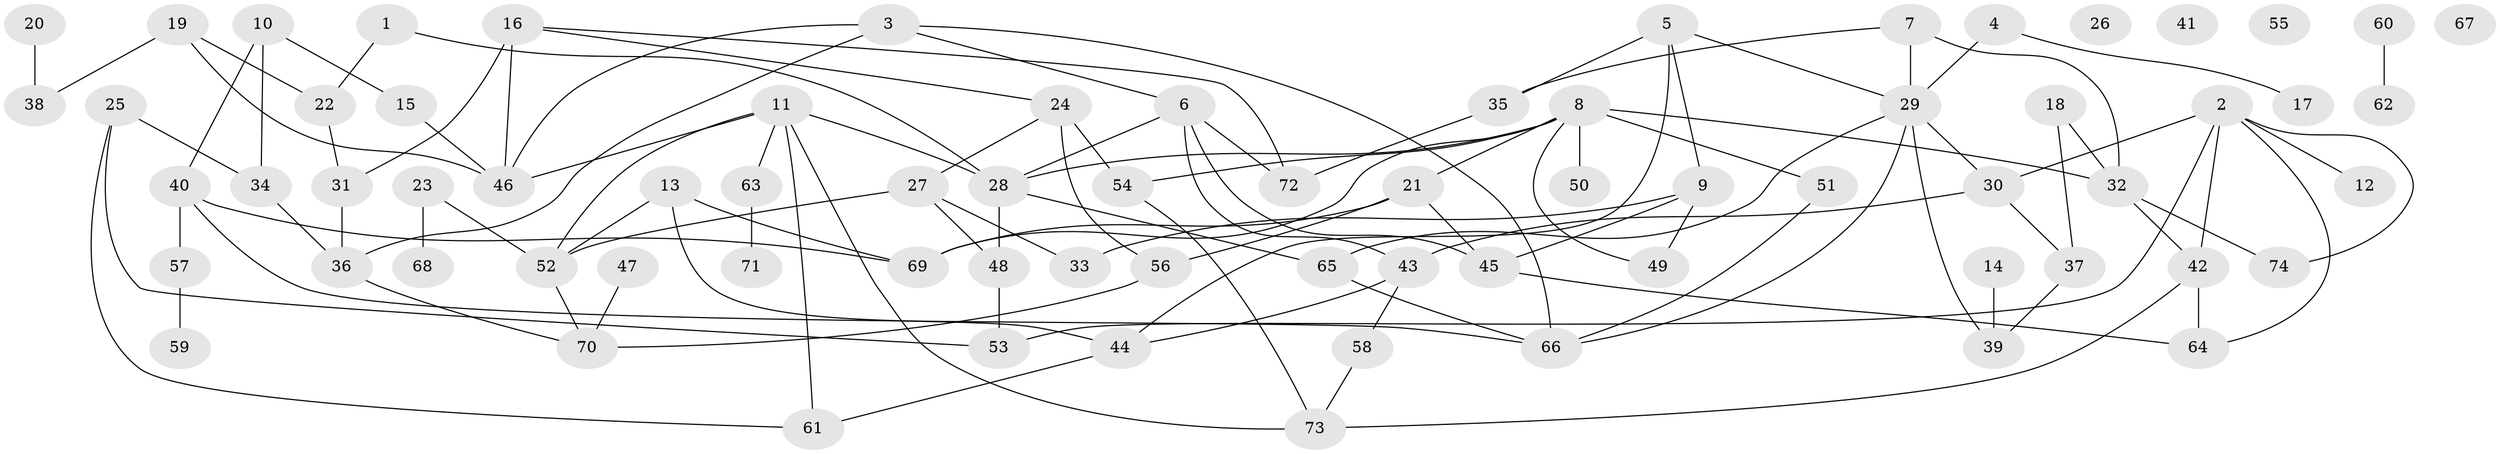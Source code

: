// Generated by graph-tools (version 1.1) at 2025/49/03/09/25 03:49:03]
// undirected, 74 vertices, 110 edges
graph export_dot {
graph [start="1"]
  node [color=gray90,style=filled];
  1;
  2;
  3;
  4;
  5;
  6;
  7;
  8;
  9;
  10;
  11;
  12;
  13;
  14;
  15;
  16;
  17;
  18;
  19;
  20;
  21;
  22;
  23;
  24;
  25;
  26;
  27;
  28;
  29;
  30;
  31;
  32;
  33;
  34;
  35;
  36;
  37;
  38;
  39;
  40;
  41;
  42;
  43;
  44;
  45;
  46;
  47;
  48;
  49;
  50;
  51;
  52;
  53;
  54;
  55;
  56;
  57;
  58;
  59;
  60;
  61;
  62;
  63;
  64;
  65;
  66;
  67;
  68;
  69;
  70;
  71;
  72;
  73;
  74;
  1 -- 22;
  1 -- 28;
  2 -- 12;
  2 -- 30;
  2 -- 42;
  2 -- 53;
  2 -- 64;
  2 -- 74;
  3 -- 6;
  3 -- 36;
  3 -- 46;
  3 -- 66;
  4 -- 17;
  4 -- 29;
  5 -- 9;
  5 -- 29;
  5 -- 35;
  5 -- 44;
  6 -- 28;
  6 -- 43;
  6 -- 45;
  6 -- 72;
  7 -- 29;
  7 -- 32;
  7 -- 35;
  8 -- 21;
  8 -- 28;
  8 -- 32;
  8 -- 49;
  8 -- 50;
  8 -- 51;
  8 -- 54;
  8 -- 69;
  9 -- 33;
  9 -- 45;
  9 -- 49;
  10 -- 15;
  10 -- 34;
  10 -- 40;
  11 -- 28;
  11 -- 46;
  11 -- 52;
  11 -- 61;
  11 -- 63;
  11 -- 73;
  13 -- 44;
  13 -- 52;
  13 -- 69;
  14 -- 39;
  15 -- 46;
  16 -- 24;
  16 -- 31;
  16 -- 46;
  16 -- 72;
  18 -- 32;
  18 -- 37;
  19 -- 22;
  19 -- 38;
  19 -- 46;
  20 -- 38;
  21 -- 45;
  21 -- 56;
  21 -- 69;
  22 -- 31;
  23 -- 52;
  23 -- 68;
  24 -- 27;
  24 -- 54;
  24 -- 56;
  25 -- 34;
  25 -- 53;
  25 -- 61;
  27 -- 33;
  27 -- 48;
  27 -- 52;
  28 -- 48;
  28 -- 65;
  29 -- 30;
  29 -- 39;
  29 -- 65;
  29 -- 66;
  30 -- 37;
  30 -- 43;
  31 -- 36;
  32 -- 42;
  32 -- 74;
  34 -- 36;
  35 -- 72;
  36 -- 70;
  37 -- 39;
  40 -- 57;
  40 -- 66;
  40 -- 69;
  42 -- 64;
  42 -- 73;
  43 -- 44;
  43 -- 58;
  44 -- 61;
  45 -- 64;
  47 -- 70;
  48 -- 53;
  51 -- 66;
  52 -- 70;
  54 -- 73;
  56 -- 70;
  57 -- 59;
  58 -- 73;
  60 -- 62;
  63 -- 71;
  65 -- 66;
}
